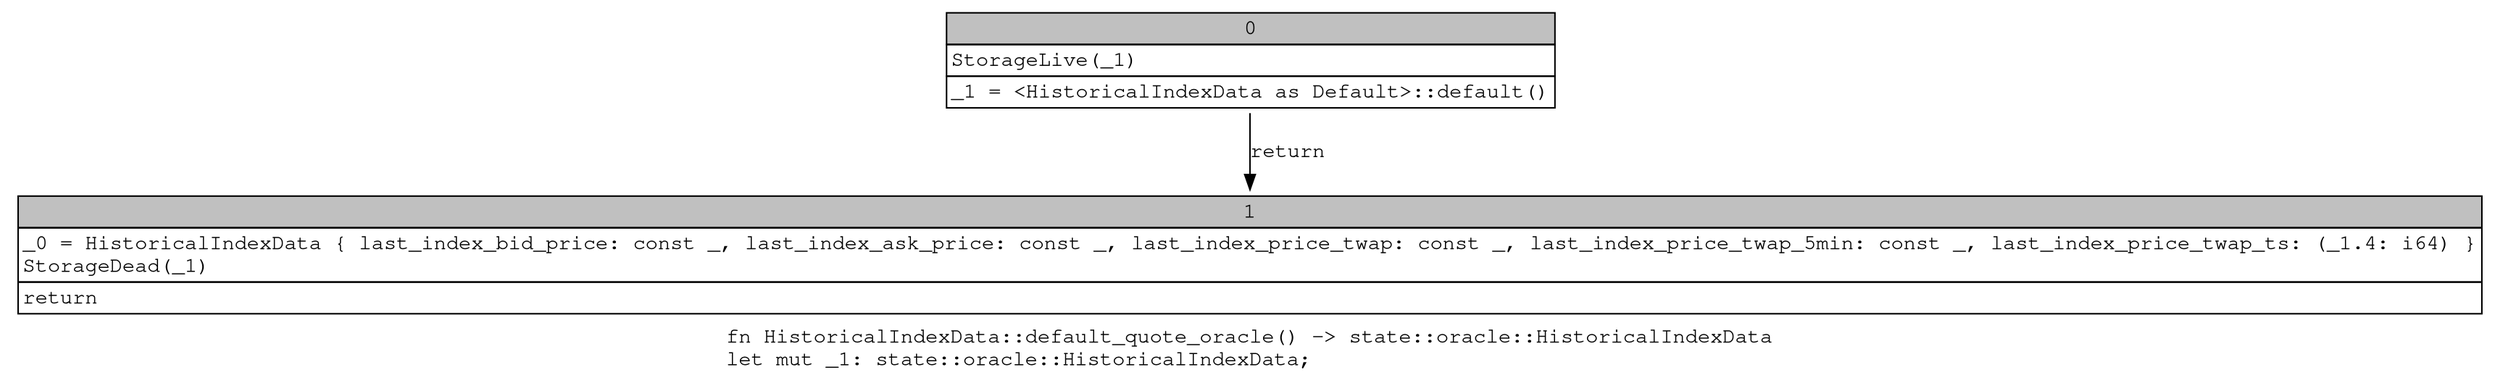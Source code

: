 digraph Mir_0_3501 {
    graph [fontname="Courier, monospace"];
    node [fontname="Courier, monospace"];
    edge [fontname="Courier, monospace"];
    label=<fn HistoricalIndexData::default_quote_oracle() -&gt; state::oracle::HistoricalIndexData<br align="left"/>let mut _1: state::oracle::HistoricalIndexData;<br align="left"/>>;
    bb0__0_3501 [shape="none", label=<<table border="0" cellborder="1" cellspacing="0"><tr><td bgcolor="gray" align="center" colspan="1">0</td></tr><tr><td align="left" balign="left">StorageLive(_1)<br/></td></tr><tr><td align="left">_1 = &lt;HistoricalIndexData as Default&gt;::default()</td></tr></table>>];
    bb1__0_3501 [shape="none", label=<<table border="0" cellborder="1" cellspacing="0"><tr><td bgcolor="gray" align="center" colspan="1">1</td></tr><tr><td align="left" balign="left">_0 = HistoricalIndexData { last_index_bid_price: const _, last_index_ask_price: const _, last_index_price_twap: const _, last_index_price_twap_5min: const _, last_index_price_twap_ts: (_1.4: i64) }<br/>StorageDead(_1)<br/></td></tr><tr><td align="left">return</td></tr></table>>];
    bb0__0_3501 -> bb1__0_3501 [label="return"];
}
